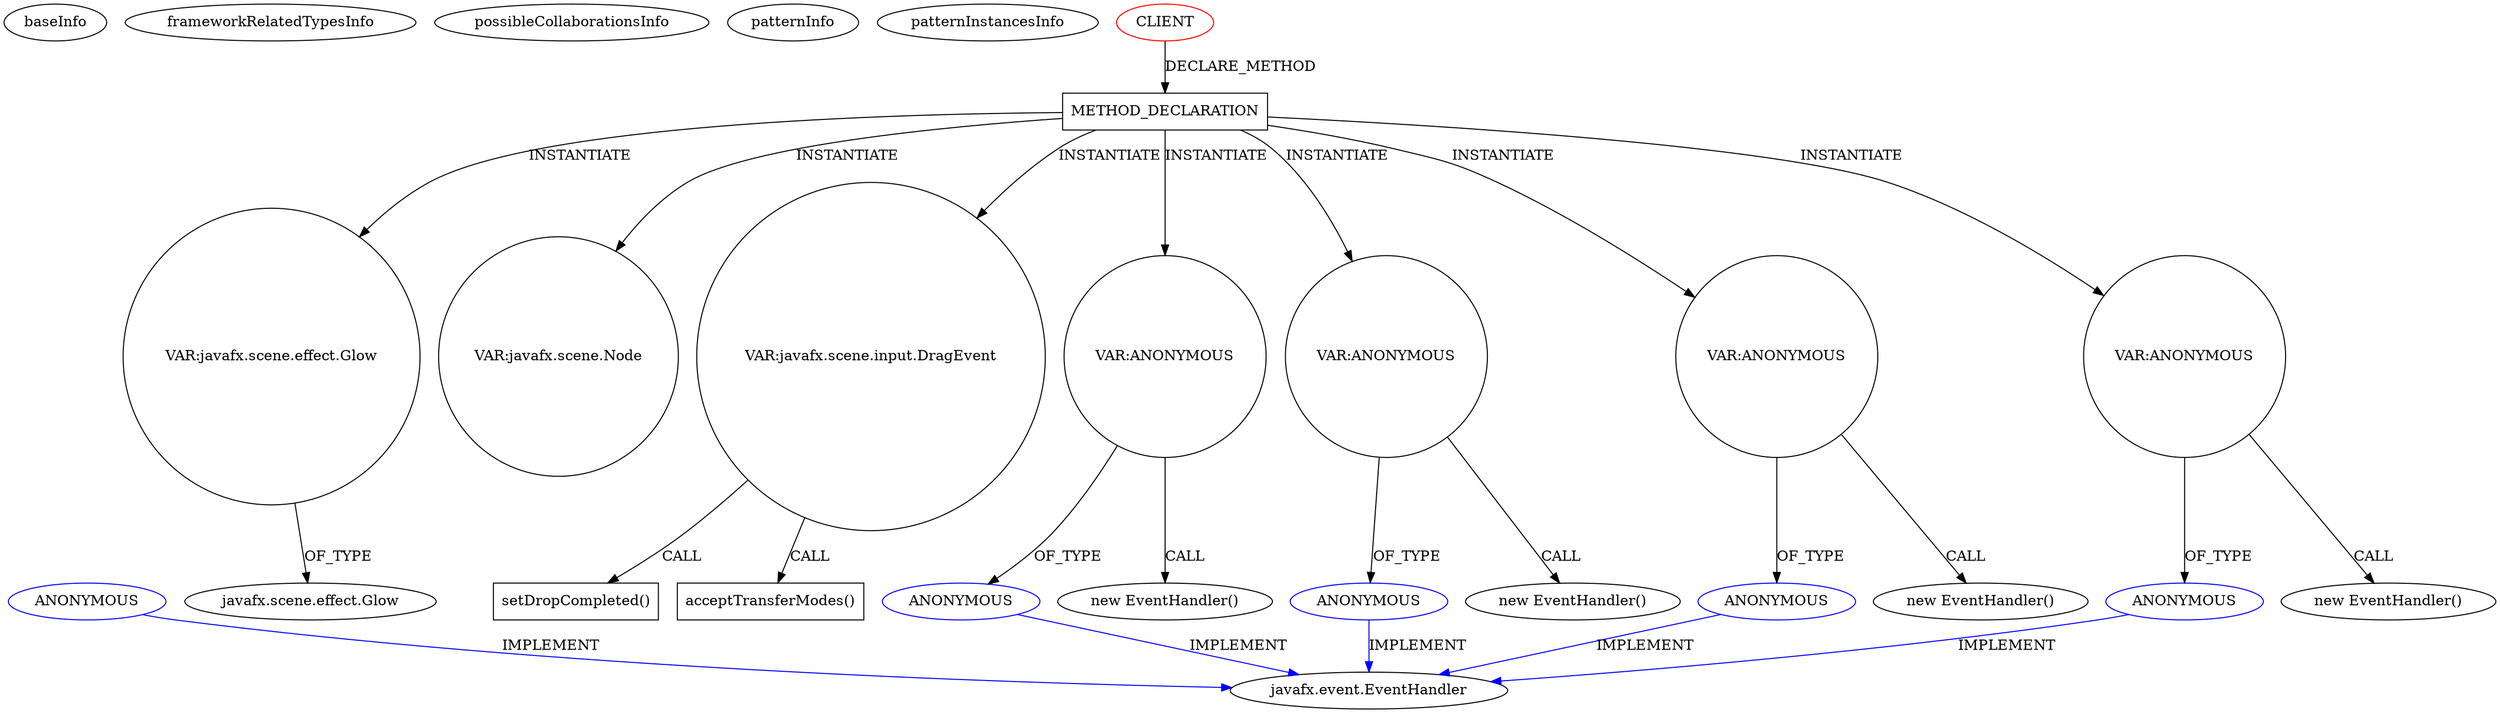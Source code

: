 digraph {
baseInfo[graphId=3337,category="pattern",isAnonymous=false,possibleRelation=false]
frameworkRelatedTypesInfo[]
possibleCollaborationsInfo[]
patternInfo[frequency=2.0,patternRootClient=0]
patternInstancesInfo[0="prashker-KingsSGF~/prashker-KingsSGF/KingsSGF-master/src/uiSam/ThingBowlView.java~ThingBowlView~3892",1="prashker-KingsSGF~/prashker-KingsSGF/KingsSGF-master/src/uiSam/HexTileView.java~HexTileView~3900"]
153[label="javafx.scene.effect.Glow",vertexType="FRAMEWORK_CLASS_TYPE",isFrameworkType=false]
152[label="VAR:javafx.scene.effect.Glow",vertexType="VARIABLE_EXPRESION",isFrameworkType=false,shape=circle]
104[label="METHOD_DECLARATION",vertexType="CLIENT_METHOD_DECLARATION",isFrameworkType=false,shape=box]
0[label="CLIENT",vertexType="ROOT_CLIENT_CLASS_DECLARATION",isFrameworkType=false,color=red]
105[label="VAR:javafx.scene.Node",vertexType="VARIABLE_EXPRESION",isFrameworkType=false,shape=circle]
112[label="VAR:javafx.scene.input.DragEvent",vertexType="VARIABLE_EXPRESION",isFrameworkType=false,shape=circle]
170[label="VAR:ANONYMOUS",vertexType="VARIABLE_EXPRESION",isFrameworkType=false,shape=circle]
171[label="ANONYMOUS",vertexType="REFERENCE_ANONYMOUS_DECLARATION",isFrameworkType=false,color=blue]
169[label="new EventHandler()",vertexType="CONSTRUCTOR_CALL",isFrameworkType=false]
148[label="VAR:ANONYMOUS",vertexType="VARIABLE_EXPRESION",isFrameworkType=false,shape=circle]
149[label="ANONYMOUS",vertexType="REFERENCE_ANONYMOUS_DECLARATION",isFrameworkType=false,color=blue]
147[label="new EventHandler()",vertexType="CONSTRUCTOR_CALL",isFrameworkType=false]
161[label="VAR:ANONYMOUS",vertexType="VARIABLE_EXPRESION",isFrameworkType=false,shape=circle]
162[label="ANONYMOUS",vertexType="REFERENCE_ANONYMOUS_DECLARATION",isFrameworkType=false,color=blue]
160[label="new EventHandler()",vertexType="CONSTRUCTOR_CALL",isFrameworkType=false]
109[label="VAR:ANONYMOUS",vertexType="VARIABLE_EXPRESION",isFrameworkType=false,shape=circle]
110[label="ANONYMOUS",vertexType="REFERENCE_ANONYMOUS_DECLARATION",isFrameworkType=false,color=blue]
108[label="new EventHandler()",vertexType="CONSTRUCTOR_CALL",isFrameworkType=false]
140[label="setDropCompleted()",vertexType="INSIDE_CALL",isFrameworkType=false,shape=box]
165[label="acceptTransferModes()",vertexType="INSIDE_CALL",isFrameworkType=false,shape=box]
85[label="javafx.event.EventHandler",vertexType="FRAMEWORK_INTERFACE_TYPE",isFrameworkType=false]
84[label="ANONYMOUS",vertexType="REFERENCE_ANONYMOUS_DECLARATION",isFrameworkType=false,color=blue]
104->112[label="INSTANTIATE"]
104->152[label="INSTANTIATE"]
104->148[label="INSTANTIATE"]
104->105[label="INSTANTIATE"]
148->149[label="OF_TYPE"]
104->170[label="INSTANTIATE"]
0->104[label="DECLARE_METHOD"]
170->169[label="CALL"]
112->165[label="CALL"]
171->85[label="IMPLEMENT",color=blue]
152->153[label="OF_TYPE"]
149->85[label="IMPLEMENT",color=blue]
161->162[label="OF_TYPE"]
148->147[label="CALL"]
162->85[label="IMPLEMENT",color=blue]
109->110[label="OF_TYPE"]
110->85[label="IMPLEMENT",color=blue]
104->109[label="INSTANTIATE"]
104->161[label="INSTANTIATE"]
112->140[label="CALL"]
170->171[label="OF_TYPE"]
161->160[label="CALL"]
109->108[label="CALL"]
84->85[label="IMPLEMENT",color=blue]
}
